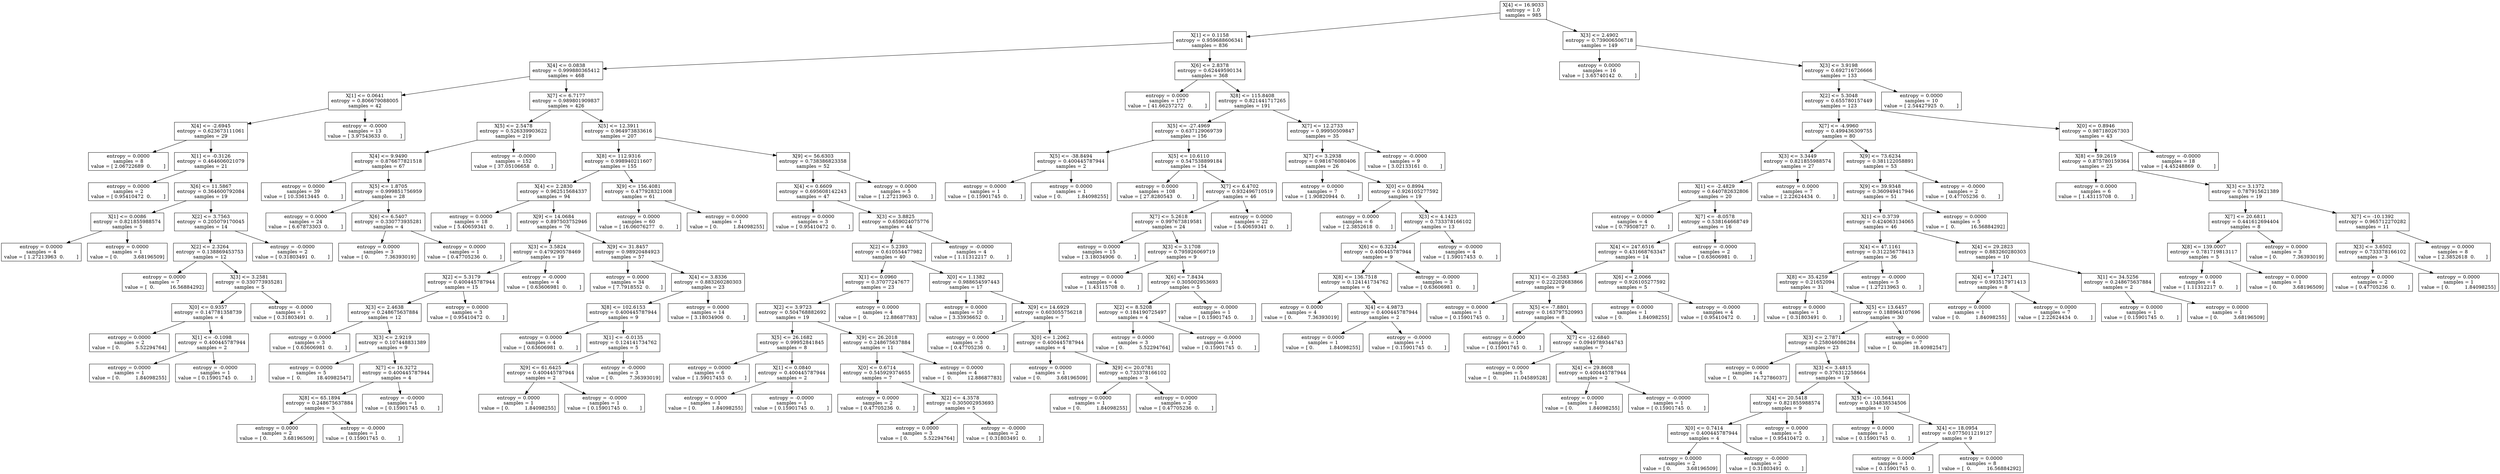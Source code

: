 digraph Tree {
0 [label="X[4] <= 16.9033\nentropy = 1.0\nsamples = 985", shape="box"] ;
1 [label="X[1] <= 0.1158\nentropy = 0.959688606341\nsamples = 836", shape="box"] ;
0 -> 1 ;
2 [label="X[4] <= 0.0838\nentropy = 0.999880365412\nsamples = 468", shape="box"] ;
1 -> 2 ;
3 [label="X[1] <= 0.0641\nentropy = 0.806679088005\nsamples = 42", shape="box"] ;
2 -> 3 ;
4 [label="X[4] <= -2.6945\nentropy = 0.623673111061\nsamples = 29", shape="box"] ;
3 -> 4 ;
5 [label="entropy = 0.0000\nsamples = 8\nvalue = [ 2.06722689  0.        ]", shape="box"] ;
4 -> 5 ;
6 [label="X[1] <= -0.3126\nentropy = 0.464606021079\nsamples = 21", shape="box"] ;
4 -> 6 ;
7 [label="entropy = 0.0000\nsamples = 2\nvalue = [ 0.95410472  0.        ]", shape="box"] ;
6 -> 7 ;
8 [label="X[6] <= 11.5867\nentropy = 0.364600792084\nsamples = 19", shape="box"] ;
6 -> 8 ;
9 [label="X[1] <= 0.0086\nentropy = 0.821855988574\nsamples = 5", shape="box"] ;
8 -> 9 ;
10 [label="entropy = 0.0000\nsamples = 4\nvalue = [ 1.27213963  0.        ]", shape="box"] ;
9 -> 10 ;
11 [label="entropy = 0.0000\nsamples = 1\nvalue = [ 0.          3.68196509]", shape="box"] ;
9 -> 11 ;
12 [label="X[2] <= 3.7563\nentropy = 0.205079170045\nsamples = 14", shape="box"] ;
8 -> 12 ;
13 [label="X[2] <= 2.3264\nentropy = 0.138869453753\nsamples = 12", shape="box"] ;
12 -> 13 ;
14 [label="entropy = 0.0000\nsamples = 7\nvalue = [  0.          16.56884292]", shape="box"] ;
13 -> 14 ;
15 [label="X[3] <= 3.2581\nentropy = 0.330773935281\nsamples = 5", shape="box"] ;
13 -> 15 ;
16 [label="X[0] <= 0.9357\nentropy = 0.147781358739\nsamples = 4", shape="box"] ;
15 -> 16 ;
17 [label="entropy = 0.0000\nsamples = 2\nvalue = [ 0.          5.52294764]", shape="box"] ;
16 -> 17 ;
18 [label="X[1] <= -0.1098\nentropy = 0.400445787944\nsamples = 2", shape="box"] ;
16 -> 18 ;
19 [label="entropy = 0.0000\nsamples = 1\nvalue = [ 0.          1.84098255]", shape="box"] ;
18 -> 19 ;
20 [label="entropy = -0.0000\nsamples = 1\nvalue = [ 0.15901745  0.        ]", shape="box"] ;
18 -> 20 ;
21 [label="entropy = -0.0000\nsamples = 1\nvalue = [ 0.31803491  0.        ]", shape="box"] ;
15 -> 21 ;
22 [label="entropy = -0.0000\nsamples = 2\nvalue = [ 0.31803491  0.        ]", shape="box"] ;
12 -> 22 ;
23 [label="entropy = -0.0000\nsamples = 13\nvalue = [ 3.97543633  0.        ]", shape="box"] ;
3 -> 23 ;
24 [label="X[7] <= 6.7177\nentropy = 0.989801909837\nsamples = 426", shape="box"] ;
2 -> 24 ;
25 [label="X[5] <= 2.5478\nentropy = 0.526339903622\nsamples = 219", shape="box"] ;
24 -> 25 ;
26 [label="X[4] <= 9.9490\nentropy = 0.876677821518\nsamples = 67", shape="box"] ;
25 -> 26 ;
27 [label="entropy = 0.0000\nsamples = 39\nvalue = [ 10.33613445   0.        ]", shape="box"] ;
26 -> 27 ;
28 [label="X[5] <= 1.8705\nentropy = 0.999851756959\nsamples = 28", shape="box"] ;
26 -> 28 ;
29 [label="entropy = 0.0000\nsamples = 24\nvalue = [ 6.67873303  0.        ]", shape="box"] ;
28 -> 29 ;
30 [label="X[6] <= 6.5407\nentropy = 0.330773935281\nsamples = 4", shape="box"] ;
28 -> 30 ;
31 [label="entropy = 0.0000\nsamples = 3\nvalue = [ 0.          7.36393019]", shape="box"] ;
30 -> 31 ;
32 [label="entropy = 0.0000\nsamples = 1\nvalue = [ 0.47705236  0.        ]", shape="box"] ;
30 -> 32 ;
33 [label="entropy = -0.0000\nsamples = 152\nvalue = [ 37.05106658   0.        ]", shape="box"] ;
25 -> 33 ;
34 [label="X[5] <= 12.3911\nentropy = 0.964973833616\nsamples = 207", shape="box"] ;
24 -> 34 ;
35 [label="X[8] <= 112.9316\nentropy = 0.998940211607\nsamples = 155", shape="box"] ;
34 -> 35 ;
36 [label="X[4] <= 2.2830\nentropy = 0.962515684337\nsamples = 94", shape="box"] ;
35 -> 36 ;
37 [label="entropy = 0.0000\nsamples = 18\nvalue = [ 5.40659341  0.        ]", shape="box"] ;
36 -> 37 ;
38 [label="X[9] <= 14.0684\nentropy = 0.897503752946\nsamples = 76", shape="box"] ;
36 -> 38 ;
39 [label="X[3] <= 3.5824\nentropy = 0.479290578469\nsamples = 19", shape="box"] ;
38 -> 39 ;
40 [label="X[2] <= 5.3179\nentropy = 0.400445787944\nsamples = 15", shape="box"] ;
39 -> 40 ;
41 [label="X[3] <= 2.4638\nentropy = 0.248675637884\nsamples = 12", shape="box"] ;
40 -> 41 ;
42 [label="entropy = 0.0000\nsamples = 3\nvalue = [ 0.63606981  0.        ]", shape="box"] ;
41 -> 42 ;
43 [label="X[3] <= 2.9219\nentropy = 0.107448831389\nsamples = 9", shape="box"] ;
41 -> 43 ;
44 [label="entropy = 0.0000\nsamples = 5\nvalue = [  0.          18.40982547]", shape="box"] ;
43 -> 44 ;
45 [label="X[7] <= 16.3272\nentropy = 0.400445787944\nsamples = 4", shape="box"] ;
43 -> 45 ;
46 [label="X[8] <= 65.1894\nentropy = 0.248675637884\nsamples = 3", shape="box"] ;
45 -> 46 ;
47 [label="entropy = 0.0000\nsamples = 2\nvalue = [ 0.          3.68196509]", shape="box"] ;
46 -> 47 ;
48 [label="entropy = -0.0000\nsamples = 1\nvalue = [ 0.15901745  0.        ]", shape="box"] ;
46 -> 48 ;
49 [label="entropy = -0.0000\nsamples = 1\nvalue = [ 0.15901745  0.        ]", shape="box"] ;
45 -> 49 ;
50 [label="entropy = 0.0000\nsamples = 3\nvalue = [ 0.95410472  0.        ]", shape="box"] ;
40 -> 50 ;
51 [label="entropy = -0.0000\nsamples = 4\nvalue = [ 0.63606981  0.        ]", shape="box"] ;
39 -> 51 ;
52 [label="X[9] <= 31.8457\nentropy = 0.98920484923\nsamples = 57", shape="box"] ;
38 -> 52 ;
53 [label="entropy = 0.0000\nsamples = 34\nvalue = [ 7.7918552  0.       ]", shape="box"] ;
52 -> 53 ;
54 [label="X[4] <= 3.8336\nentropy = 0.883260280303\nsamples = 23", shape="box"] ;
52 -> 54 ;
55 [label="X[8] <= 102.6153\nentropy = 0.400445787944\nsamples = 9", shape="box"] ;
54 -> 55 ;
56 [label="entropy = 0.0000\nsamples = 4\nvalue = [ 0.63606981  0.        ]", shape="box"] ;
55 -> 56 ;
57 [label="X[1] <= -0.0135\nentropy = 0.124141734762\nsamples = 5", shape="box"] ;
55 -> 57 ;
58 [label="X[9] <= 61.6425\nentropy = 0.400445787944\nsamples = 2", shape="box"] ;
57 -> 58 ;
59 [label="entropy = 0.0000\nsamples = 1\nvalue = [ 0.          1.84098255]", shape="box"] ;
58 -> 59 ;
60 [label="entropy = -0.0000\nsamples = 1\nvalue = [ 0.15901745  0.        ]", shape="box"] ;
58 -> 60 ;
61 [label="entropy = -0.0000\nsamples = 3\nvalue = [ 0.          7.36393019]", shape="box"] ;
57 -> 61 ;
62 [label="entropy = 0.0000\nsamples = 14\nvalue = [ 3.18034906  0.        ]", shape="box"] ;
54 -> 62 ;
63 [label="X[9] <= 156.4081\nentropy = 0.477928321008\nsamples = 61", shape="box"] ;
35 -> 63 ;
64 [label="entropy = 0.0000\nsamples = 60\nvalue = [ 16.06076277   0.        ]", shape="box"] ;
63 -> 64 ;
65 [label="entropy = 0.0000\nsamples = 1\nvalue = [ 0.          1.84098255]", shape="box"] ;
63 -> 65 ;
66 [label="X[9] <= 56.6303\nentropy = 0.738386823358\nsamples = 52", shape="box"] ;
34 -> 66 ;
67 [label="X[4] <= 0.6609\nentropy = 0.695608142243\nsamples = 47", shape="box"] ;
66 -> 67 ;
68 [label="entropy = 0.0000\nsamples = 3\nvalue = [ 0.95410472  0.        ]", shape="box"] ;
67 -> 68 ;
69 [label="X[3] <= 3.8825\nentropy = 0.659024075776\nsamples = 44", shape="box"] ;
67 -> 69 ;
70 [label="X[2] <= 5.2393\nentropy = 0.610554477982\nsamples = 40", shape="box"] ;
69 -> 70 ;
71 [label="X[1] <= 0.0960\nentropy = 0.37077247677\nsamples = 23", shape="box"] ;
70 -> 71 ;
72 [label="X[2] <= 3.9723\nentropy = 0.504768882692\nsamples = 19", shape="box"] ;
71 -> 72 ;
73 [label="X[5] <= 26.1682\nentropy = 0.99952841845\nsamples = 8", shape="box"] ;
72 -> 73 ;
74 [label="entropy = 0.0000\nsamples = 6\nvalue = [ 1.59017453  0.        ]", shape="box"] ;
73 -> 74 ;
75 [label="X[1] <= 0.0840\nentropy = 0.400445787944\nsamples = 2", shape="box"] ;
73 -> 75 ;
76 [label="entropy = 0.0000\nsamples = 1\nvalue = [ 0.          1.84098255]", shape="box"] ;
75 -> 76 ;
77 [label="entropy = -0.0000\nsamples = 1\nvalue = [ 0.15901745  0.        ]", shape="box"] ;
75 -> 77 ;
78 [label="X[9] <= 26.2018\nentropy = 0.248675637884\nsamples = 11", shape="box"] ;
72 -> 78 ;
79 [label="X[0] <= 0.6714\nentropy = 0.545929374655\nsamples = 7", shape="box"] ;
78 -> 79 ;
80 [label="entropy = 0.0000\nsamples = 2\nvalue = [ 0.47705236  0.        ]", shape="box"] ;
79 -> 80 ;
81 [label="X[2] <= 4.3578\nentropy = 0.305002953693\nsamples = 5", shape="box"] ;
79 -> 81 ;
82 [label="entropy = 0.0000\nsamples = 3\nvalue = [ 0.          5.52294764]", shape="box"] ;
81 -> 82 ;
83 [label="entropy = -0.0000\nsamples = 2\nvalue = [ 0.31803491  0.        ]", shape="box"] ;
81 -> 83 ;
84 [label="entropy = 0.0000\nsamples = 4\nvalue = [  0.          12.88687783]", shape="box"] ;
78 -> 84 ;
85 [label="entropy = 0.0000\nsamples = 4\nvalue = [  0.          12.88687783]", shape="box"] ;
71 -> 85 ;
86 [label="X[0] <= 1.1382\nentropy = 0.988654597443\nsamples = 17", shape="box"] ;
70 -> 86 ;
87 [label="entropy = 0.0000\nsamples = 10\nvalue = [ 3.33936652  0.        ]", shape="box"] ;
86 -> 87 ;
88 [label="X[9] <= 14.6929\nentropy = 0.603055756218\nsamples = 7", shape="box"] ;
86 -> 88 ;
89 [label="entropy = 0.0000\nsamples = 3\nvalue = [ 0.47705236  0.        ]", shape="box"] ;
88 -> 89 ;
90 [label="X[0] <= 1.2062\nentropy = 0.400445787944\nsamples = 4", shape="box"] ;
88 -> 90 ;
91 [label="entropy = 0.0000\nsamples = 1\nvalue = [ 0.          3.68196509]", shape="box"] ;
90 -> 91 ;
92 [label="X[9] <= 20.0781\nentropy = 0.733378166102\nsamples = 3", shape="box"] ;
90 -> 92 ;
93 [label="entropy = 0.0000\nsamples = 1\nvalue = [ 0.          1.84098255]", shape="box"] ;
92 -> 93 ;
94 [label="entropy = 0.0000\nsamples = 2\nvalue = [ 0.47705236  0.        ]", shape="box"] ;
92 -> 94 ;
95 [label="entropy = -0.0000\nsamples = 4\nvalue = [ 1.11312217  0.        ]", shape="box"] ;
69 -> 95 ;
96 [label="entropy = 0.0000\nsamples = 5\nvalue = [ 1.27213963  0.        ]", shape="box"] ;
66 -> 96 ;
97 [label="X[6] <= 2.8378\nentropy = 0.62449590134\nsamples = 368", shape="box"] ;
1 -> 97 ;
98 [label="entropy = 0.0000\nsamples = 177\nvalue = [ 41.66257272   0.        ]", shape="box"] ;
97 -> 98 ;
99 [label="X[8] <= 115.8408\nentropy = 0.821441717265\nsamples = 191", shape="box"] ;
97 -> 99 ;
100 [label="X[5] <= -27.4969\nentropy = 0.637129069739\nsamples = 156", shape="box"] ;
99 -> 100 ;
101 [label="X[5] <= -38.8494\nentropy = 0.400445787944\nsamples = 2", shape="box"] ;
100 -> 101 ;
102 [label="entropy = 0.0000\nsamples = 1\nvalue = [ 0.15901745  0.        ]", shape="box"] ;
101 -> 102 ;
103 [label="entropy = 0.0000\nsamples = 1\nvalue = [ 0.          1.84098255]", shape="box"] ;
101 -> 103 ;
104 [label="X[5] <= 10.6110\nentropy = 0.547538899184\nsamples = 154", shape="box"] ;
100 -> 104 ;
105 [label="entropy = 0.0000\nsamples = 108\nvalue = [ 27.8280543   0.       ]", shape="box"] ;
104 -> 105 ;
106 [label="X[7] <= 6.4702\nentropy = 0.932496710519\nsamples = 46", shape="box"] ;
104 -> 106 ;
107 [label="X[7] <= 5.2618\nentropy = 0.997673819581\nsamples = 24", shape="box"] ;
106 -> 107 ;
108 [label="entropy = 0.0000\nsamples = 15\nvalue = [ 3.18034906  0.        ]", shape="box"] ;
107 -> 108 ;
109 [label="X[3] <= 3.1708\nentropy = 0.795926069719\nsamples = 9", shape="box"] ;
107 -> 109 ;
110 [label="entropy = 0.0000\nsamples = 4\nvalue = [ 1.43115708  0.        ]", shape="box"] ;
109 -> 110 ;
111 [label="X[6] <= 7.8434\nentropy = 0.305002953693\nsamples = 5", shape="box"] ;
109 -> 111 ;
112 [label="X[2] <= 8.5208\nentropy = 0.184190725497\nsamples = 4", shape="box"] ;
111 -> 112 ;
113 [label="entropy = 0.0000\nsamples = 3\nvalue = [ 0.          5.52294764]", shape="box"] ;
112 -> 113 ;
114 [label="entropy = -0.0000\nsamples = 1\nvalue = [ 0.15901745  0.        ]", shape="box"] ;
112 -> 114 ;
115 [label="entropy = -0.0000\nsamples = 1\nvalue = [ 0.15901745  0.        ]", shape="box"] ;
111 -> 115 ;
116 [label="entropy = 0.0000\nsamples = 22\nvalue = [ 5.40659341  0.        ]", shape="box"] ;
106 -> 116 ;
117 [label="X[7] <= 12.2733\nentropy = 0.99950509847\nsamples = 35", shape="box"] ;
99 -> 117 ;
118 [label="X[7] <= 3.2938\nentropy = 0.981676080406\nsamples = 26", shape="box"] ;
117 -> 118 ;
119 [label="entropy = 0.0000\nsamples = 7\nvalue = [ 1.90820944  0.        ]", shape="box"] ;
118 -> 119 ;
120 [label="X[0] <= 0.8994\nentropy = 0.926105277592\nsamples = 19", shape="box"] ;
118 -> 120 ;
121 [label="entropy = 0.0000\nsamples = 6\nvalue = [ 2.3852618  0.       ]", shape="box"] ;
120 -> 121 ;
122 [label="X[3] <= 4.1423\nentropy = 0.733378166102\nsamples = 13", shape="box"] ;
120 -> 122 ;
123 [label="X[6] <= 6.3234\nentropy = 0.400445787944\nsamples = 9", shape="box"] ;
122 -> 123 ;
124 [label="X[8] <= 136.7518\nentropy = 0.124141734762\nsamples = 6", shape="box"] ;
123 -> 124 ;
125 [label="entropy = 0.0000\nsamples = 4\nvalue = [ 0.          7.36393019]", shape="box"] ;
124 -> 125 ;
126 [label="X[4] <= 4.9873\nentropy = 0.400445787944\nsamples = 2", shape="box"] ;
124 -> 126 ;
127 [label="entropy = 0.0000\nsamples = 1\nvalue = [ 0.          1.84098255]", shape="box"] ;
126 -> 127 ;
128 [label="entropy = -0.0000\nsamples = 1\nvalue = [ 0.15901745  0.        ]", shape="box"] ;
126 -> 128 ;
129 [label="entropy = -0.0000\nsamples = 3\nvalue = [ 0.63606981  0.        ]", shape="box"] ;
123 -> 129 ;
130 [label="entropy = -0.0000\nsamples = 4\nvalue = [ 1.59017453  0.        ]", shape="box"] ;
122 -> 130 ;
131 [label="entropy = -0.0000\nsamples = 9\nvalue = [ 3.02133161  0.        ]", shape="box"] ;
117 -> 131 ;
132 [label="X[3] <= 2.4902\nentropy = 0.739006506718\nsamples = 149", shape="box"] ;
0 -> 132 ;
133 [label="entropy = 0.0000\nsamples = 16\nvalue = [ 3.65740142  0.        ]", shape="box"] ;
132 -> 133 ;
134 [label="X[3] <= 3.9198\nentropy = 0.692716726666\nsamples = 133", shape="box"] ;
132 -> 134 ;
135 [label="X[2] <= 5.3048\nentropy = 0.655780157449\nsamples = 123", shape="box"] ;
134 -> 135 ;
136 [label="X[7] <= -4.9960\nentropy = 0.499436309755\nsamples = 80", shape="box"] ;
135 -> 136 ;
137 [label="X[3] <= 3.3449\nentropy = 0.821855988574\nsamples = 27", shape="box"] ;
136 -> 137 ;
138 [label="X[1] <= -2.4829\nentropy = 0.640782632806\nsamples = 20", shape="box"] ;
137 -> 138 ;
139 [label="entropy = 0.0000\nsamples = 4\nvalue = [ 0.79508727  0.        ]", shape="box"] ;
138 -> 139 ;
140 [label="X[7] <= -8.0578\nentropy = 0.538164668749\nsamples = 16", shape="box"] ;
138 -> 140 ;
141 [label="X[4] <= 247.6516\nentropy = 0.431668763347\nsamples = 14", shape="box"] ;
140 -> 141 ;
142 [label="X[1] <= -0.2583\nentropy = 0.222202683866\nsamples = 9", shape="box"] ;
141 -> 142 ;
143 [label="entropy = 0.0000\nsamples = 1\nvalue = [ 0.15901745  0.        ]", shape="box"] ;
142 -> 143 ;
144 [label="X[5] <= -7.8801\nentropy = 0.163797520993\nsamples = 8", shape="box"] ;
142 -> 144 ;
145 [label="entropy = 0.0000\nsamples = 1\nvalue = [ 0.15901745  0.        ]", shape="box"] ;
144 -> 145 ;
146 [label="X[7] <= -12.6840\nentropy = 0.0949789344743\nsamples = 7", shape="box"] ;
144 -> 146 ;
147 [label="entropy = 0.0000\nsamples = 5\nvalue = [  0.          11.04589528]", shape="box"] ;
146 -> 147 ;
148 [label="X[4] <= 29.8608\nentropy = 0.400445787944\nsamples = 2", shape="box"] ;
146 -> 148 ;
149 [label="entropy = 0.0000\nsamples = 1\nvalue = [ 0.          1.84098255]", shape="box"] ;
148 -> 149 ;
150 [label="entropy = -0.0000\nsamples = 1\nvalue = [ 0.15901745  0.        ]", shape="box"] ;
148 -> 150 ;
151 [label="X[6] <= 2.0066\nentropy = 0.926105277592\nsamples = 5", shape="box"] ;
141 -> 151 ;
152 [label="entropy = 0.0000\nsamples = 1\nvalue = [ 0.          1.84098255]", shape="box"] ;
151 -> 152 ;
153 [label="entropy = -0.0000\nsamples = 4\nvalue = [ 0.95410472  0.        ]", shape="box"] ;
151 -> 153 ;
154 [label="entropy = -0.0000\nsamples = 2\nvalue = [ 0.63606981  0.        ]", shape="box"] ;
140 -> 154 ;
155 [label="entropy = 0.0000\nsamples = 7\nvalue = [ 2.22624434  0.        ]", shape="box"] ;
137 -> 155 ;
156 [label="X[9] <= 73.6234\nentropy = 0.381122058891\nsamples = 53", shape="box"] ;
136 -> 156 ;
157 [label="X[9] <= 39.9348\nentropy = 0.360949417946\nsamples = 51", shape="box"] ;
156 -> 157 ;
158 [label="X[1] <= 0.3739\nentropy = 0.424063134065\nsamples = 46", shape="box"] ;
157 -> 158 ;
159 [label="X[4] <= 47.1161\nentropy = 0.312256778413\nsamples = 36", shape="box"] ;
158 -> 159 ;
160 [label="X[8] <= 35.4259\nentropy = 0.21652094\nsamples = 31", shape="box"] ;
159 -> 160 ;
161 [label="entropy = 0.0000\nsamples = 1\nvalue = [ 0.31803491  0.        ]", shape="box"] ;
160 -> 161 ;
162 [label="X[5] <= 13.6457\nentropy = 0.188964107696\nsamples = 30", shape="box"] ;
160 -> 162 ;
163 [label="X[3] <= 2.7871\nentropy = 0.258046086284\nsamples = 23", shape="box"] ;
162 -> 163 ;
164 [label="entropy = 0.0000\nsamples = 4\nvalue = [  0.          14.72786037]", shape="box"] ;
163 -> 164 ;
165 [label="X[3] <= 3.4815\nentropy = 0.376312258664\nsamples = 19", shape="box"] ;
163 -> 165 ;
166 [label="X[4] <= 20.5418\nentropy = 0.821855988574\nsamples = 9", shape="box"] ;
165 -> 166 ;
167 [label="X[0] <= 0.7414\nentropy = 0.400445787944\nsamples = 4", shape="box"] ;
166 -> 167 ;
168 [label="entropy = 0.0000\nsamples = 2\nvalue = [ 0.          3.68196509]", shape="box"] ;
167 -> 168 ;
169 [label="entropy = -0.0000\nsamples = 2\nvalue = [ 0.31803491  0.        ]", shape="box"] ;
167 -> 169 ;
170 [label="entropy = 0.0000\nsamples = 5\nvalue = [ 0.95410472  0.        ]", shape="box"] ;
166 -> 170 ;
171 [label="X[5] <= -10.5641\nentropy = 0.134838534506\nsamples = 10", shape="box"] ;
165 -> 171 ;
172 [label="entropy = 0.0000\nsamples = 1\nvalue = [ 0.15901745  0.        ]", shape="box"] ;
171 -> 172 ;
173 [label="X[4] <= 18.0954\nentropy = 0.0775011219127\nsamples = 9", shape="box"] ;
171 -> 173 ;
174 [label="entropy = 0.0000\nsamples = 1\nvalue = [ 0.15901745  0.        ]", shape="box"] ;
173 -> 174 ;
175 [label="entropy = 0.0000\nsamples = 8\nvalue = [  0.          16.56884292]", shape="box"] ;
173 -> 175 ;
176 [label="entropy = 0.0000\nsamples = 7\nvalue = [  0.          18.40982547]", shape="box"] ;
162 -> 176 ;
177 [label="entropy = -0.0000\nsamples = 5\nvalue = [ 1.27213963  0.        ]", shape="box"] ;
159 -> 177 ;
178 [label="X[4] <= 29.2823\nentropy = 0.883260280303\nsamples = 10", shape="box"] ;
158 -> 178 ;
179 [label="X[4] <= 17.2471\nentropy = 0.993517971413\nsamples = 8", shape="box"] ;
178 -> 179 ;
180 [label="entropy = 0.0000\nsamples = 1\nvalue = [ 0.          1.84098255]", shape="box"] ;
179 -> 180 ;
181 [label="entropy = 0.0000\nsamples = 7\nvalue = [ 2.22624434  0.        ]", shape="box"] ;
179 -> 181 ;
182 [label="X[1] <= 34.5256\nentropy = 0.248675637884\nsamples = 2", shape="box"] ;
178 -> 182 ;
183 [label="entropy = 0.0000\nsamples = 1\nvalue = [ 0.15901745  0.        ]", shape="box"] ;
182 -> 183 ;
184 [label="entropy = 0.0000\nsamples = 1\nvalue = [ 0.          3.68196509]", shape="box"] ;
182 -> 184 ;
185 [label="entropy = 0.0000\nsamples = 5\nvalue = [  0.          16.56884292]", shape="box"] ;
157 -> 185 ;
186 [label="entropy = -0.0000\nsamples = 2\nvalue = [ 0.47705236  0.        ]", shape="box"] ;
156 -> 186 ;
187 [label="X[0] <= 0.8946\nentropy = 0.987180267303\nsamples = 43", shape="box"] ;
135 -> 187 ;
188 [label="X[8] <= 59.2619\nentropy = 0.875780159364\nsamples = 25", shape="box"] ;
187 -> 188 ;
189 [label="entropy = 0.0000\nsamples = 6\nvalue = [ 1.43115708  0.        ]", shape="box"] ;
188 -> 189 ;
190 [label="X[3] <= 3.1372\nentropy = 0.787915621389\nsamples = 19", shape="box"] ;
188 -> 190 ;
191 [label="X[7] <= 20.6811\nentropy = 0.441612694404\nsamples = 8", shape="box"] ;
190 -> 191 ;
192 [label="X[8] <= 139.0007\nentropy = 0.781719813117\nsamples = 5", shape="box"] ;
191 -> 192 ;
193 [label="entropy = 0.0000\nsamples = 4\nvalue = [ 1.11312217  0.        ]", shape="box"] ;
192 -> 193 ;
194 [label="entropy = 0.0000\nsamples = 1\nvalue = [ 0.          3.68196509]", shape="box"] ;
192 -> 194 ;
195 [label="entropy = 0.0000\nsamples = 3\nvalue = [ 0.          7.36393019]", shape="box"] ;
191 -> 195 ;
196 [label="X[7] <= -10.1392\nentropy = 0.965712270282\nsamples = 11", shape="box"] ;
190 -> 196 ;
197 [label="X[3] <= 3.6502\nentropy = 0.733378166102\nsamples = 3", shape="box"] ;
196 -> 197 ;
198 [label="entropy = 0.0000\nsamples = 2\nvalue = [ 0.47705236  0.        ]", shape="box"] ;
197 -> 198 ;
199 [label="entropy = 0.0000\nsamples = 1\nvalue = [ 0.          1.84098255]", shape="box"] ;
197 -> 199 ;
200 [label="entropy = 0.0000\nsamples = 8\nvalue = [ 2.3852618  0.       ]", shape="box"] ;
196 -> 200 ;
201 [label="entropy = -0.0000\nsamples = 18\nvalue = [ 4.45248869  0.        ]", shape="box"] ;
187 -> 201 ;
202 [label="entropy = 0.0000\nsamples = 10\nvalue = [ 2.54427925  0.        ]", shape="box"] ;
134 -> 202 ;
}